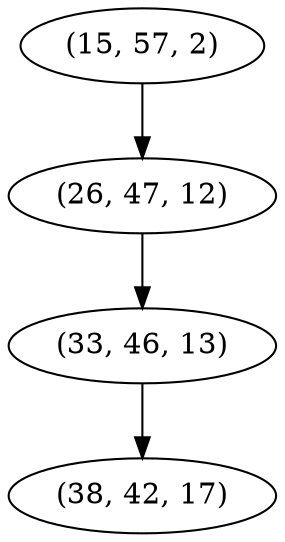 digraph tree {
    "(15, 57, 2)";
    "(26, 47, 12)";
    "(33, 46, 13)";
    "(38, 42, 17)";
    "(15, 57, 2)" -> "(26, 47, 12)";
    "(26, 47, 12)" -> "(33, 46, 13)";
    "(33, 46, 13)" -> "(38, 42, 17)";
}
